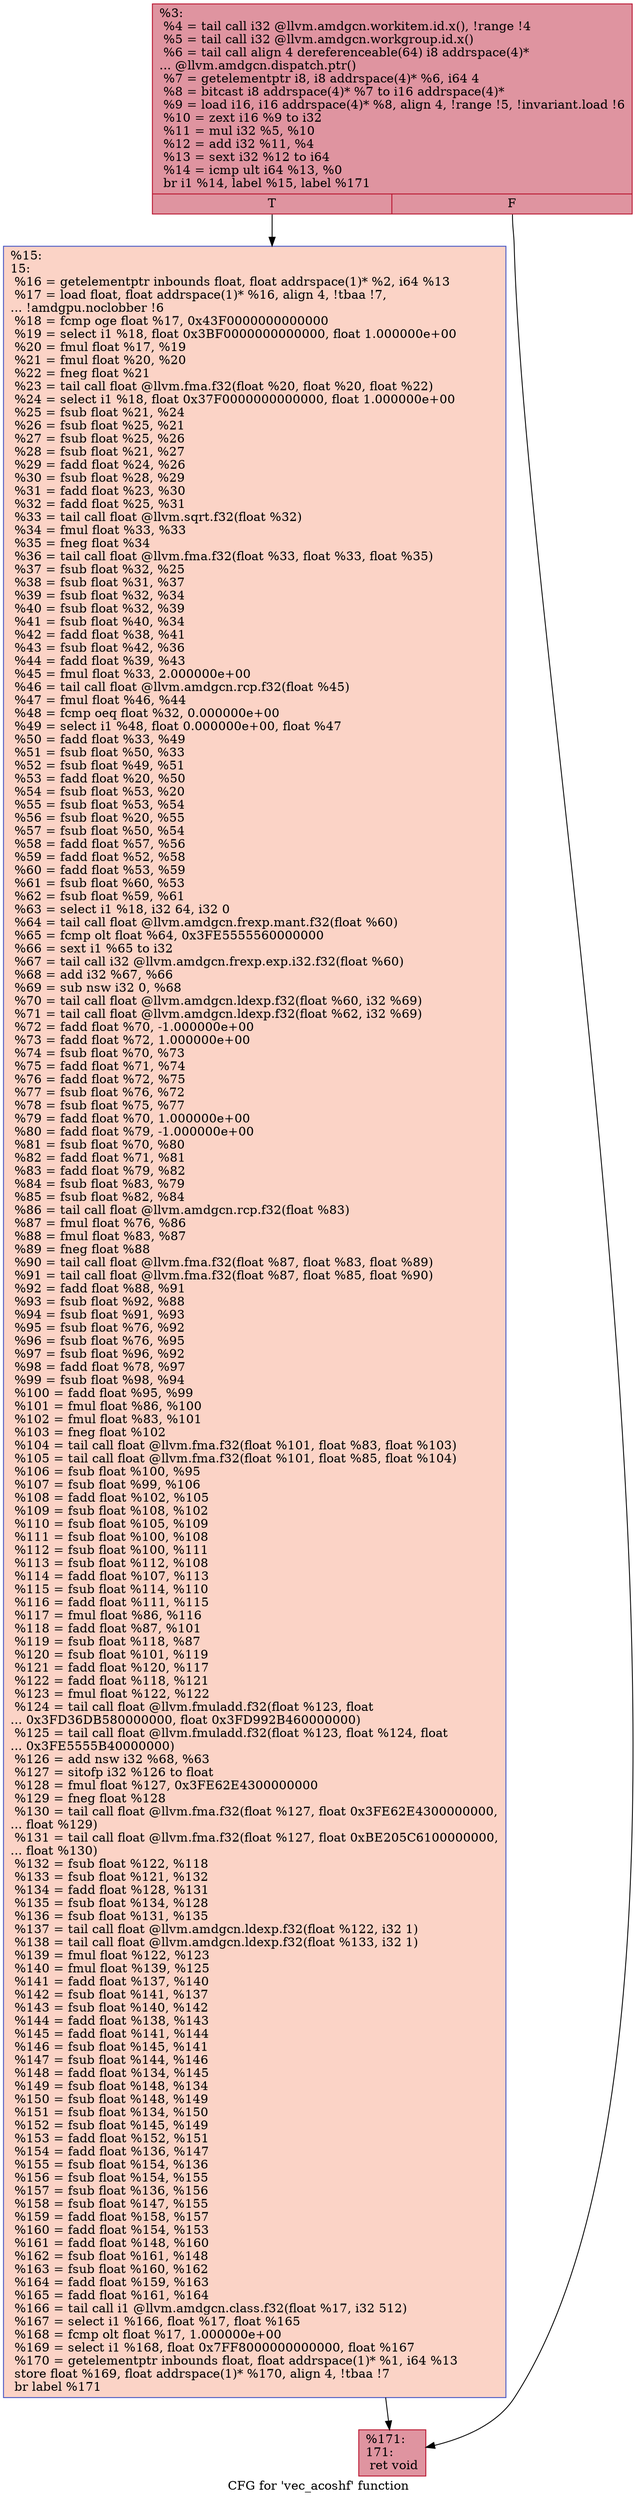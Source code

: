 digraph "CFG for 'vec_acoshf' function" {
	label="CFG for 'vec_acoshf' function";

	Node0x542ba60 [shape=record,color="#b70d28ff", style=filled, fillcolor="#b70d2870",label="{%3:\l  %4 = tail call i32 @llvm.amdgcn.workitem.id.x(), !range !4\l  %5 = tail call i32 @llvm.amdgcn.workgroup.id.x()\l  %6 = tail call align 4 dereferenceable(64) i8 addrspace(4)*\l... @llvm.amdgcn.dispatch.ptr()\l  %7 = getelementptr i8, i8 addrspace(4)* %6, i64 4\l  %8 = bitcast i8 addrspace(4)* %7 to i16 addrspace(4)*\l  %9 = load i16, i16 addrspace(4)* %8, align 4, !range !5, !invariant.load !6\l  %10 = zext i16 %9 to i32\l  %11 = mul i32 %5, %10\l  %12 = add i32 %11, %4\l  %13 = sext i32 %12 to i64\l  %14 = icmp ult i64 %13, %0\l  br i1 %14, label %15, label %171\l|{<s0>T|<s1>F}}"];
	Node0x542ba60:s0 -> Node0x542c800;
	Node0x542ba60:s1 -> Node0x542da70;
	Node0x542c800 [shape=record,color="#3d50c3ff", style=filled, fillcolor="#f59c7d70",label="{%15:\l15:                                               \l  %16 = getelementptr inbounds float, float addrspace(1)* %2, i64 %13\l  %17 = load float, float addrspace(1)* %16, align 4, !tbaa !7,\l... !amdgpu.noclobber !6\l  %18 = fcmp oge float %17, 0x43F0000000000000\l  %19 = select i1 %18, float 0x3BF0000000000000, float 1.000000e+00\l  %20 = fmul float %17, %19\l  %21 = fmul float %20, %20\l  %22 = fneg float %21\l  %23 = tail call float @llvm.fma.f32(float %20, float %20, float %22)\l  %24 = select i1 %18, float 0x37F0000000000000, float 1.000000e+00\l  %25 = fsub float %21, %24\l  %26 = fsub float %25, %21\l  %27 = fsub float %25, %26\l  %28 = fsub float %21, %27\l  %29 = fadd float %24, %26\l  %30 = fsub float %28, %29\l  %31 = fadd float %23, %30\l  %32 = fadd float %25, %31\l  %33 = tail call float @llvm.sqrt.f32(float %32)\l  %34 = fmul float %33, %33\l  %35 = fneg float %34\l  %36 = tail call float @llvm.fma.f32(float %33, float %33, float %35)\l  %37 = fsub float %32, %25\l  %38 = fsub float %31, %37\l  %39 = fsub float %32, %34\l  %40 = fsub float %32, %39\l  %41 = fsub float %40, %34\l  %42 = fadd float %38, %41\l  %43 = fsub float %42, %36\l  %44 = fadd float %39, %43\l  %45 = fmul float %33, 2.000000e+00\l  %46 = tail call float @llvm.amdgcn.rcp.f32(float %45)\l  %47 = fmul float %46, %44\l  %48 = fcmp oeq float %32, 0.000000e+00\l  %49 = select i1 %48, float 0.000000e+00, float %47\l  %50 = fadd float %33, %49\l  %51 = fsub float %50, %33\l  %52 = fsub float %49, %51\l  %53 = fadd float %20, %50\l  %54 = fsub float %53, %20\l  %55 = fsub float %53, %54\l  %56 = fsub float %20, %55\l  %57 = fsub float %50, %54\l  %58 = fadd float %57, %56\l  %59 = fadd float %52, %58\l  %60 = fadd float %53, %59\l  %61 = fsub float %60, %53\l  %62 = fsub float %59, %61\l  %63 = select i1 %18, i32 64, i32 0\l  %64 = tail call float @llvm.amdgcn.frexp.mant.f32(float %60)\l  %65 = fcmp olt float %64, 0x3FE5555560000000\l  %66 = sext i1 %65 to i32\l  %67 = tail call i32 @llvm.amdgcn.frexp.exp.i32.f32(float %60)\l  %68 = add i32 %67, %66\l  %69 = sub nsw i32 0, %68\l  %70 = tail call float @llvm.amdgcn.ldexp.f32(float %60, i32 %69)\l  %71 = tail call float @llvm.amdgcn.ldexp.f32(float %62, i32 %69)\l  %72 = fadd float %70, -1.000000e+00\l  %73 = fadd float %72, 1.000000e+00\l  %74 = fsub float %70, %73\l  %75 = fadd float %71, %74\l  %76 = fadd float %72, %75\l  %77 = fsub float %76, %72\l  %78 = fsub float %75, %77\l  %79 = fadd float %70, 1.000000e+00\l  %80 = fadd float %79, -1.000000e+00\l  %81 = fsub float %70, %80\l  %82 = fadd float %71, %81\l  %83 = fadd float %79, %82\l  %84 = fsub float %83, %79\l  %85 = fsub float %82, %84\l  %86 = tail call float @llvm.amdgcn.rcp.f32(float %83)\l  %87 = fmul float %76, %86\l  %88 = fmul float %83, %87\l  %89 = fneg float %88\l  %90 = tail call float @llvm.fma.f32(float %87, float %83, float %89)\l  %91 = tail call float @llvm.fma.f32(float %87, float %85, float %90)\l  %92 = fadd float %88, %91\l  %93 = fsub float %92, %88\l  %94 = fsub float %91, %93\l  %95 = fsub float %76, %92\l  %96 = fsub float %76, %95\l  %97 = fsub float %96, %92\l  %98 = fadd float %78, %97\l  %99 = fsub float %98, %94\l  %100 = fadd float %95, %99\l  %101 = fmul float %86, %100\l  %102 = fmul float %83, %101\l  %103 = fneg float %102\l  %104 = tail call float @llvm.fma.f32(float %101, float %83, float %103)\l  %105 = tail call float @llvm.fma.f32(float %101, float %85, float %104)\l  %106 = fsub float %100, %95\l  %107 = fsub float %99, %106\l  %108 = fadd float %102, %105\l  %109 = fsub float %108, %102\l  %110 = fsub float %105, %109\l  %111 = fsub float %100, %108\l  %112 = fsub float %100, %111\l  %113 = fsub float %112, %108\l  %114 = fadd float %107, %113\l  %115 = fsub float %114, %110\l  %116 = fadd float %111, %115\l  %117 = fmul float %86, %116\l  %118 = fadd float %87, %101\l  %119 = fsub float %118, %87\l  %120 = fsub float %101, %119\l  %121 = fadd float %120, %117\l  %122 = fadd float %118, %121\l  %123 = fmul float %122, %122\l  %124 = tail call float @llvm.fmuladd.f32(float %123, float\l... 0x3FD36DB580000000, float 0x3FD992B460000000)\l  %125 = tail call float @llvm.fmuladd.f32(float %123, float %124, float\l... 0x3FE5555B40000000)\l  %126 = add nsw i32 %68, %63\l  %127 = sitofp i32 %126 to float\l  %128 = fmul float %127, 0x3FE62E4300000000\l  %129 = fneg float %128\l  %130 = tail call float @llvm.fma.f32(float %127, float 0x3FE62E4300000000,\l... float %129)\l  %131 = tail call float @llvm.fma.f32(float %127, float 0xBE205C6100000000,\l... float %130)\l  %132 = fsub float %122, %118\l  %133 = fsub float %121, %132\l  %134 = fadd float %128, %131\l  %135 = fsub float %134, %128\l  %136 = fsub float %131, %135\l  %137 = tail call float @llvm.amdgcn.ldexp.f32(float %122, i32 1)\l  %138 = tail call float @llvm.amdgcn.ldexp.f32(float %133, i32 1)\l  %139 = fmul float %122, %123\l  %140 = fmul float %139, %125\l  %141 = fadd float %137, %140\l  %142 = fsub float %141, %137\l  %143 = fsub float %140, %142\l  %144 = fadd float %138, %143\l  %145 = fadd float %141, %144\l  %146 = fsub float %145, %141\l  %147 = fsub float %144, %146\l  %148 = fadd float %134, %145\l  %149 = fsub float %148, %134\l  %150 = fsub float %148, %149\l  %151 = fsub float %134, %150\l  %152 = fsub float %145, %149\l  %153 = fadd float %152, %151\l  %154 = fadd float %136, %147\l  %155 = fsub float %154, %136\l  %156 = fsub float %154, %155\l  %157 = fsub float %136, %156\l  %158 = fsub float %147, %155\l  %159 = fadd float %158, %157\l  %160 = fadd float %154, %153\l  %161 = fadd float %148, %160\l  %162 = fsub float %161, %148\l  %163 = fsub float %160, %162\l  %164 = fadd float %159, %163\l  %165 = fadd float %161, %164\l  %166 = tail call i1 @llvm.amdgcn.class.f32(float %17, i32 512)\l  %167 = select i1 %166, float %17, float %165\l  %168 = fcmp olt float %17, 1.000000e+00\l  %169 = select i1 %168, float 0x7FF8000000000000, float %167\l  %170 = getelementptr inbounds float, float addrspace(1)* %1, i64 %13\l  store float %169, float addrspace(1)* %170, align 4, !tbaa !7\l  br label %171\l}"];
	Node0x542c800 -> Node0x542da70;
	Node0x542da70 [shape=record,color="#b70d28ff", style=filled, fillcolor="#b70d2870",label="{%171:\l171:                                              \l  ret void\l}"];
}
